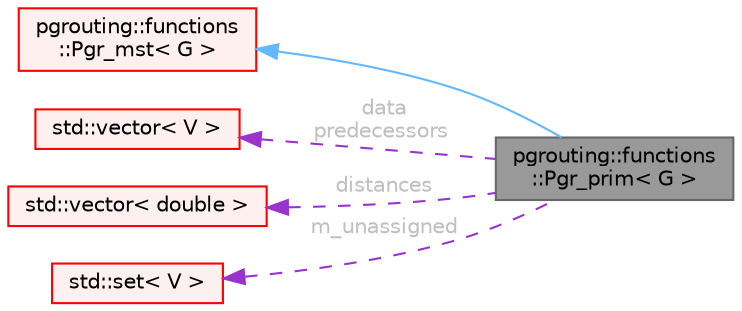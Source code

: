 digraph "pgrouting::functions::Pgr_prim&lt; G &gt;"
{
 // LATEX_PDF_SIZE
  bgcolor="transparent";
  edge [fontname=Helvetica,fontsize=10,labelfontname=Helvetica,labelfontsize=10];
  node [fontname=Helvetica,fontsize=10,shape=box,height=0.2,width=0.4];
  rankdir="LR";
  Node1 [id="Node000001",label="pgrouting::functions\l::Pgr_prim\< G \>",height=0.2,width=0.4,color="gray40", fillcolor="grey60", style="filled", fontcolor="black",tooltip=" "];
  Node2 -> Node1 [id="edge1_Node000001_Node000002",dir="back",color="steelblue1",style="solid",tooltip=" "];
  Node2 [id="Node000002",label="pgrouting::functions\l::Pgr_mst\< G \>",height=0.2,width=0.4,color="red", fillcolor="#FFF0F0", style="filled",URL="$classpgrouting_1_1functions_1_1Pgr__mst.html",tooltip=" "];
  Node13 -> Node1 [id="edge2_Node000001_Node000013",dir="back",color="darkorchid3",style="dashed",tooltip=" ",label=" data\npredecessors",fontcolor="grey" ];
  Node13 [id="Node000013",label="std::vector\< V \>",height=0.2,width=0.4,color="red", fillcolor="#FFF0F0", style="filled",tooltip=" "];
  Node14 -> Node1 [id="edge3_Node000001_Node000014",dir="back",color="darkorchid3",style="dashed",tooltip=" ",label=" distances",fontcolor="grey" ];
  Node14 [id="Node000014",label="std::vector\< double \>",height=0.2,width=0.4,color="red", fillcolor="#FFF0F0", style="filled",tooltip=" "];
  Node15 -> Node1 [id="edge4_Node000001_Node000015",dir="back",color="darkorchid3",style="dashed",tooltip=" ",label=" m_unassigned",fontcolor="grey" ];
  Node15 [id="Node000015",label="std::set\< V \>",height=0.2,width=0.4,color="red", fillcolor="#FFF0F0", style="filled",tooltip=" "];
}
